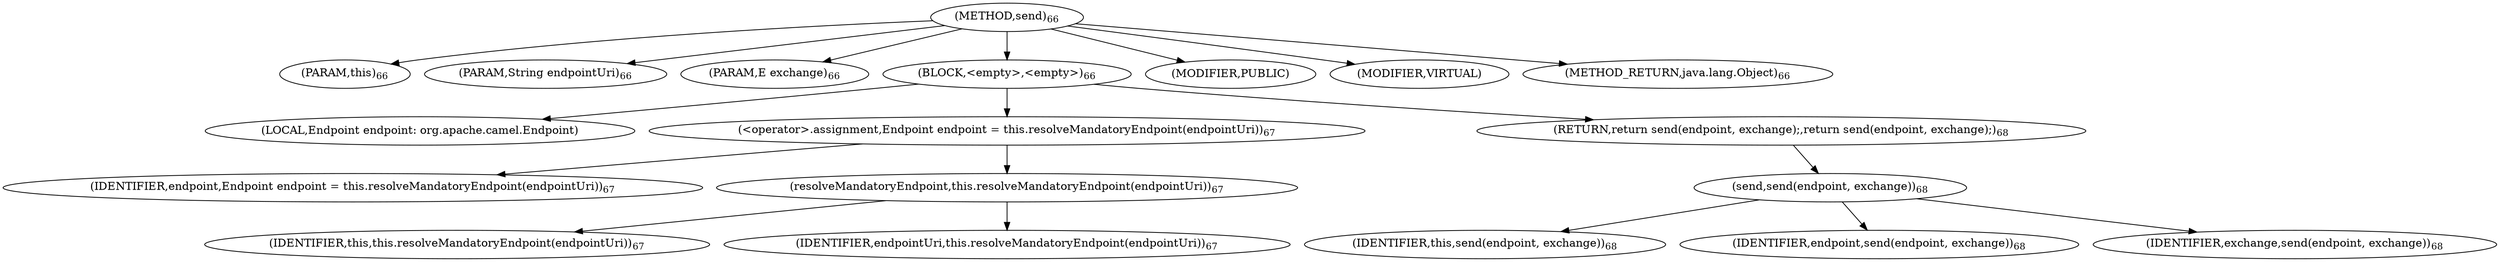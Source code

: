digraph "send" {  
"232" [label = <(METHOD,send)<SUB>66</SUB>> ]
"9" [label = <(PARAM,this)<SUB>66</SUB>> ]
"233" [label = <(PARAM,String endpointUri)<SUB>66</SUB>> ]
"234" [label = <(PARAM,E exchange)<SUB>66</SUB>> ]
"235" [label = <(BLOCK,&lt;empty&gt;,&lt;empty&gt;)<SUB>66</SUB>> ]
"236" [label = <(LOCAL,Endpoint endpoint: org.apache.camel.Endpoint)> ]
"237" [label = <(&lt;operator&gt;.assignment,Endpoint endpoint = this.resolveMandatoryEndpoint(endpointUri))<SUB>67</SUB>> ]
"238" [label = <(IDENTIFIER,endpoint,Endpoint endpoint = this.resolveMandatoryEndpoint(endpointUri))<SUB>67</SUB>> ]
"239" [label = <(resolveMandatoryEndpoint,this.resolveMandatoryEndpoint(endpointUri))<SUB>67</SUB>> ]
"8" [label = <(IDENTIFIER,this,this.resolveMandatoryEndpoint(endpointUri))<SUB>67</SUB>> ]
"240" [label = <(IDENTIFIER,endpointUri,this.resolveMandatoryEndpoint(endpointUri))<SUB>67</SUB>> ]
"241" [label = <(RETURN,return send(endpoint, exchange);,return send(endpoint, exchange);)<SUB>68</SUB>> ]
"242" [label = <(send,send(endpoint, exchange))<SUB>68</SUB>> ]
"10" [label = <(IDENTIFIER,this,send(endpoint, exchange))<SUB>68</SUB>> ]
"243" [label = <(IDENTIFIER,endpoint,send(endpoint, exchange))<SUB>68</SUB>> ]
"244" [label = <(IDENTIFIER,exchange,send(endpoint, exchange))<SUB>68</SUB>> ]
"245" [label = <(MODIFIER,PUBLIC)> ]
"246" [label = <(MODIFIER,VIRTUAL)> ]
"247" [label = <(METHOD_RETURN,java.lang.Object)<SUB>66</SUB>> ]
  "232" -> "9" 
  "232" -> "233" 
  "232" -> "234" 
  "232" -> "235" 
  "232" -> "245" 
  "232" -> "246" 
  "232" -> "247" 
  "235" -> "236" 
  "235" -> "237" 
  "235" -> "241" 
  "237" -> "238" 
  "237" -> "239" 
  "239" -> "8" 
  "239" -> "240" 
  "241" -> "242" 
  "242" -> "10" 
  "242" -> "243" 
  "242" -> "244" 
}
